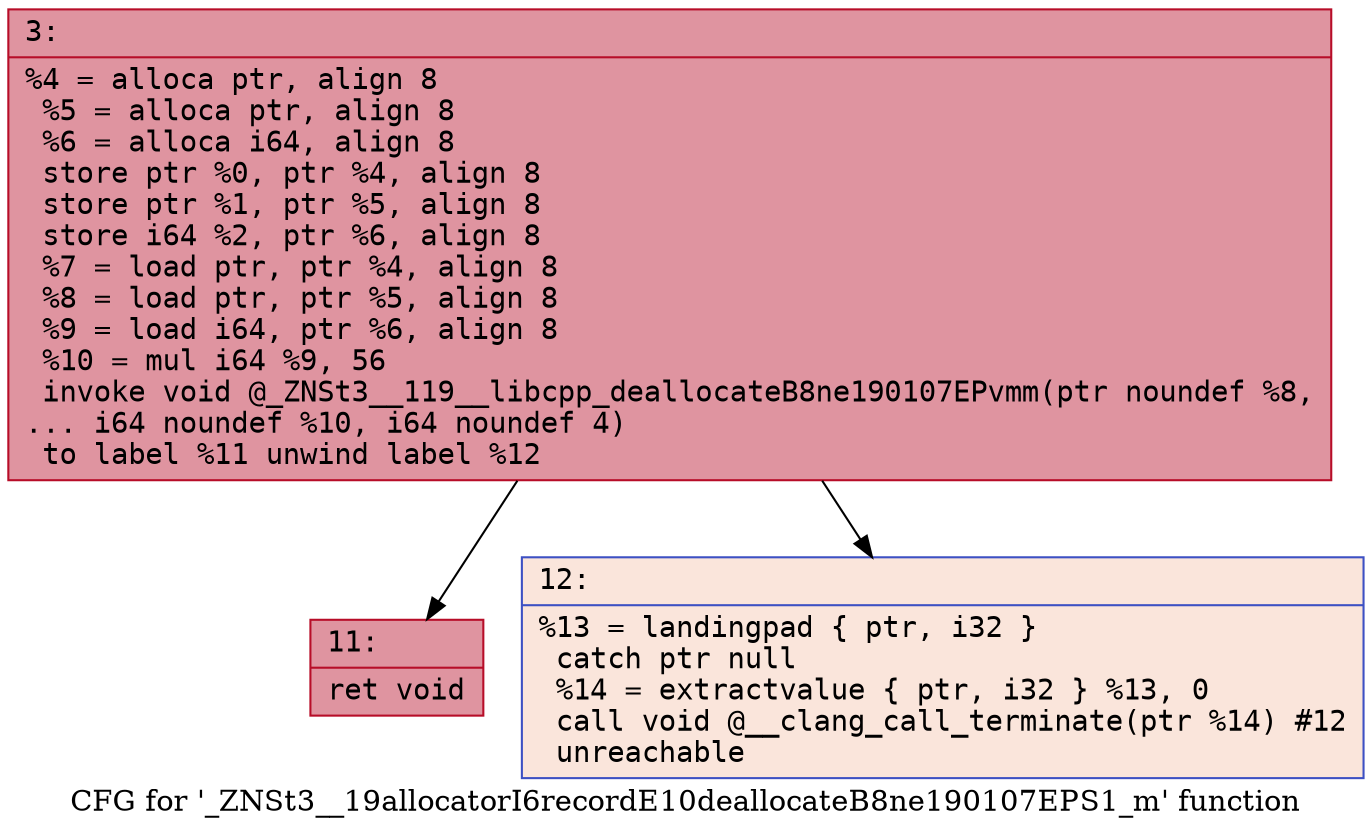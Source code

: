 digraph "CFG for '_ZNSt3__19allocatorI6recordE10deallocateB8ne190107EPS1_m' function" {
	label="CFG for '_ZNSt3__19allocatorI6recordE10deallocateB8ne190107EPS1_m' function";

	Node0x60000177f390 [shape=record,color="#b70d28ff", style=filled, fillcolor="#b70d2870" fontname="Courier",label="{3:\l|  %4 = alloca ptr, align 8\l  %5 = alloca ptr, align 8\l  %6 = alloca i64, align 8\l  store ptr %0, ptr %4, align 8\l  store ptr %1, ptr %5, align 8\l  store i64 %2, ptr %6, align 8\l  %7 = load ptr, ptr %4, align 8\l  %8 = load ptr, ptr %5, align 8\l  %9 = load i64, ptr %6, align 8\l  %10 = mul i64 %9, 56\l  invoke void @_ZNSt3__119__libcpp_deallocateB8ne190107EPvmm(ptr noundef %8,\l... i64 noundef %10, i64 noundef 4)\l          to label %11 unwind label %12\l}"];
	Node0x60000177f390 -> Node0x60000177f3e0[tooltip="3 -> 11\nProbability 100.00%" ];
	Node0x60000177f390 -> Node0x60000177f430[tooltip="3 -> 12\nProbability 0.00%" ];
	Node0x60000177f3e0 [shape=record,color="#b70d28ff", style=filled, fillcolor="#b70d2870" fontname="Courier",label="{11:\l|  ret void\l}"];
	Node0x60000177f430 [shape=record,color="#3d50c3ff", style=filled, fillcolor="#f4c5ad70" fontname="Courier",label="{12:\l|  %13 = landingpad \{ ptr, i32 \}\l          catch ptr null\l  %14 = extractvalue \{ ptr, i32 \} %13, 0\l  call void @__clang_call_terminate(ptr %14) #12\l  unreachable\l}"];
}
